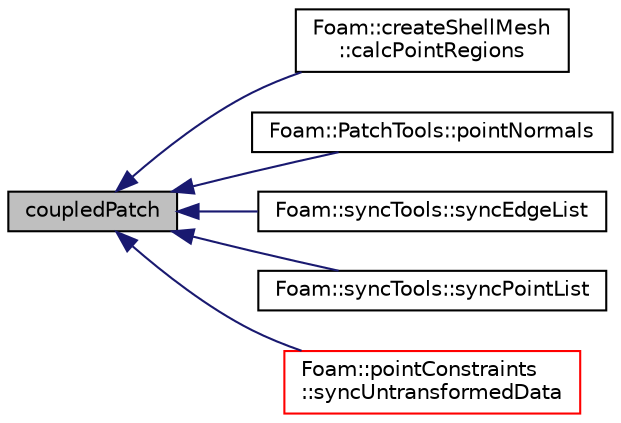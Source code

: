 digraph "coupledPatch"
{
  bgcolor="transparent";
  edge [fontname="Helvetica",fontsize="10",labelfontname="Helvetica",labelfontsize="10"];
  node [fontname="Helvetica",fontsize="10",shape=record];
  rankdir="LR";
  Node1 [label="coupledPatch",height=0.2,width=0.4,color="black", fillcolor="grey75", style="filled", fontcolor="black"];
  Node1 -> Node2 [dir="back",color="midnightblue",fontsize="10",style="solid",fontname="Helvetica"];
  Node2 [label="Foam::createShellMesh\l::calcPointRegions",height=0.2,width=0.4,color="black",URL="$a00429.html#abd09fd2558d9fc41e9a503ce2976fe5f",tooltip="Helper: calculate point regions. The point region is the. "];
  Node1 -> Node3 [dir="back",color="midnightblue",fontsize="10",style="solid",fontname="Helvetica"];
  Node3 [label="Foam::PatchTools::pointNormals",height=0.2,width=0.4,color="black",URL="$a01803.html#ab60186b13b96788288ecfa924a6950d2"];
  Node1 -> Node4 [dir="back",color="midnightblue",fontsize="10",style="solid",fontname="Helvetica"];
  Node4 [label="Foam::syncTools::syncEdgeList",height=0.2,width=0.4,color="black",URL="$a02532.html#a86e90a506551c4d498997468519bdbb6",tooltip="Synchronize values on selected mesh edges. "];
  Node1 -> Node5 [dir="back",color="midnightblue",fontsize="10",style="solid",fontname="Helvetica"];
  Node5 [label="Foam::syncTools::syncPointList",height=0.2,width=0.4,color="black",URL="$a02532.html#a334197e1b70d6e0b87da5cb827940dd4",tooltip="Synchronize values on selected mesh points. "];
  Node1 -> Node6 [dir="back",color="midnightblue",fontsize="10",style="solid",fontname="Helvetica"];
  Node6 [label="Foam::pointConstraints\l::syncUntransformedData",height=0.2,width=0.4,color="red",URL="$a01860.html#a60a2f4543c7dc5c768bd06768d7004c6",tooltip="Helper: sync data on collocated points only. "];
}
